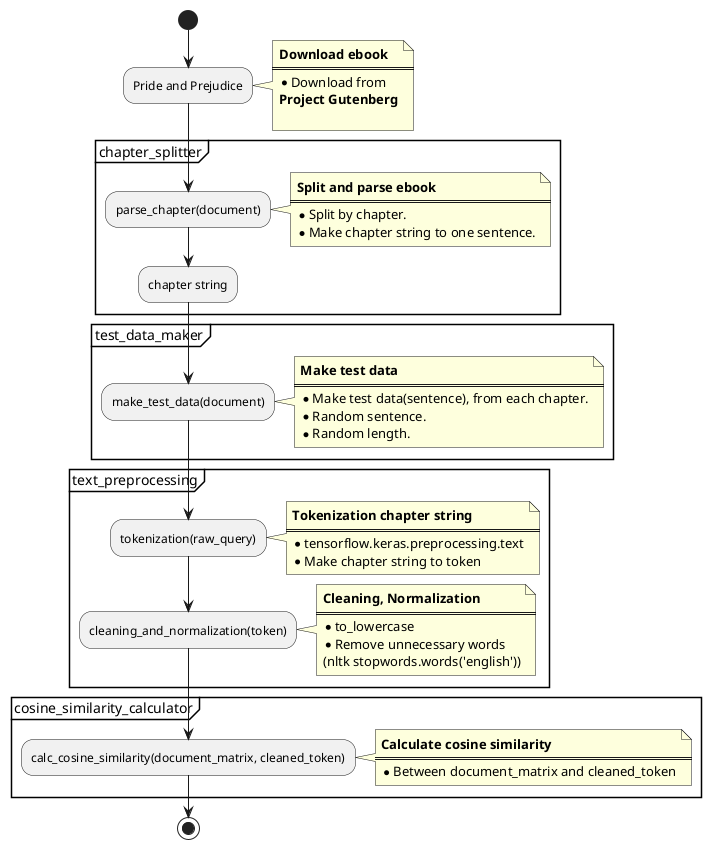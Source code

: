 @startuml

start

:Pride and Prejudice;
note right
**Download ebook**
======
* Download from
**Project Gutenberg**

end note

partition chapter_splitter {
    :parse_chapter(document);
    note right
    **Split and parse ebook**
    ======
    * Split by chapter.
    * Make chapter string to one sentence.
    end note
    :chapter string;
}

partition test_data_maker {
    :make_test_data(document);
    note right
    **Make test data**
    ======
    * Make test data(sentence), from each chapter.
    * Random sentence.
    * Random length.
    end note
}

partition text_preprocessing {
    :tokenization(raw_query);
    note right
    **Tokenization chapter string**
    ======
    * tensorflow.keras.preprocessing.text
    * Make chapter string to token
    end note

    :cleaning_and_normalization(token);
    note right
    **Cleaning, Normalization**
    ======
    * to_lowercase
    * Remove unnecessary words
    (nltk stopwords.words('english'))
    end note
}

partition cosine_similarity_calculator {
    :calc_cosine_similarity(document_matrix, cleaned_token);
    note right
    **Calculate cosine similarity**
    =====
    * Between document_matrix and cleaned_token
    end note
}

stop

@enduml